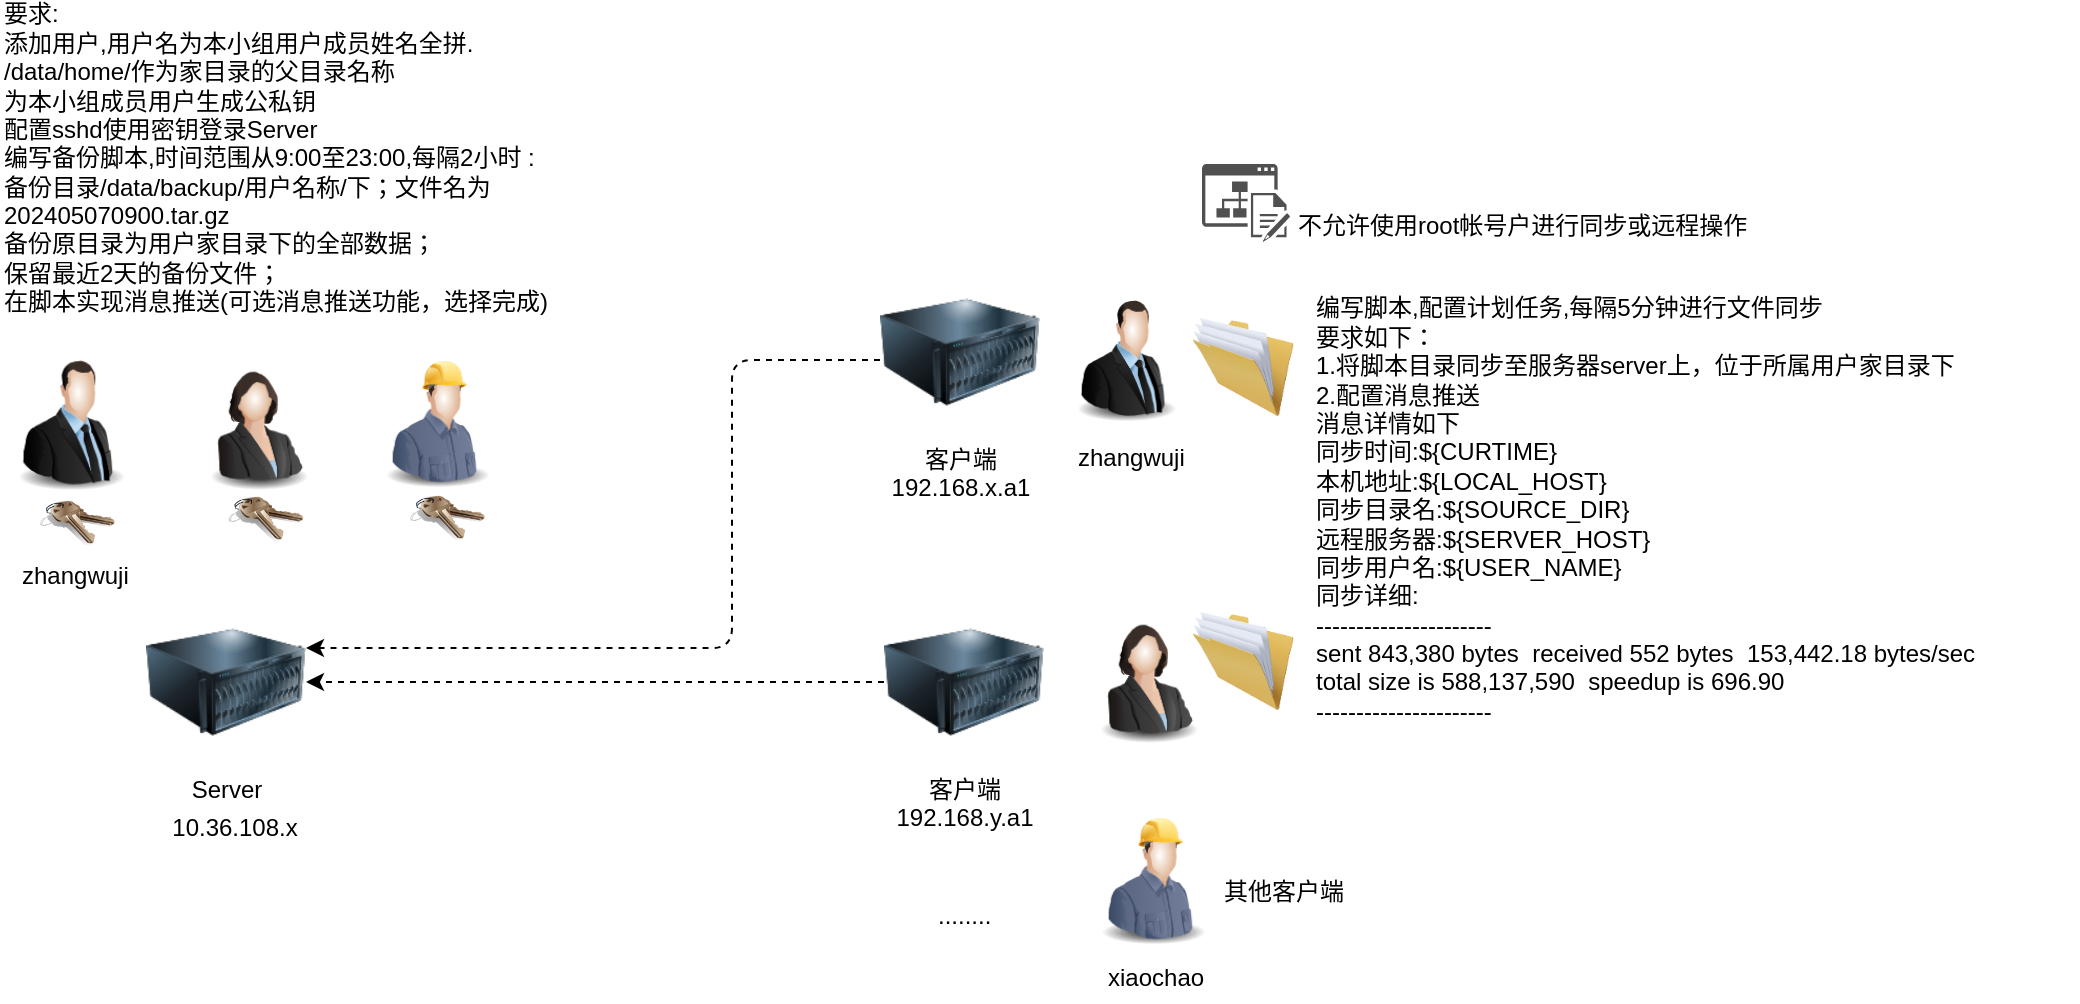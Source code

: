 <mxfile version="21.6.5" type="device">
  <diagram name="第 1 页" id="LBXqiro_qhod8aTlYqk6">
    <mxGraphModel dx="1008" dy="1395" grid="0" gridSize="10" guides="1" tooltips="1" connect="1" arrows="1" fold="1" page="1" pageScale="1" pageWidth="1169" pageHeight="827" math="0" shadow="0">
      <root>
        <mxCell id="0" />
        <mxCell id="1" parent="0" />
        <mxCell id="1IuqVf7deNHJgen6mhiN-39" value="Server" style="image;html=1;image=img/lib/clip_art/computers/Server_128x128.png" parent="1" vertex="1">
          <mxGeometry x="128" y="-513" width="80" height="80" as="geometry" />
        </mxCell>
        <mxCell id="1IuqVf7deNHJgen6mhiN-40" value="10.36.108.x" style="text;strokeColor=none;align=center;fillColor=none;html=1;verticalAlign=middle;whiteSpace=wrap;rounded=0;" parent="1" vertex="1">
          <mxGeometry x="137" y="-411" width="71" height="21" as="geometry" />
        </mxCell>
        <mxCell id="H_AHbD987K_u1PGbbIlY-13" style="edgeStyle=orthogonalEdgeStyle;rounded=1;orthogonalLoop=1;jettySize=auto;html=1;dashed=1;" parent="1" source="1IuqVf7deNHJgen6mhiN-41" target="1IuqVf7deNHJgen6mhiN-39" edge="1">
          <mxGeometry relative="1" as="geometry">
            <Array as="points">
              <mxPoint x="421" y="-634" />
              <mxPoint x="421" y="-490" />
            </Array>
          </mxGeometry>
        </mxCell>
        <mxCell id="1IuqVf7deNHJgen6mhiN-41" value="客户端&lt;br&gt;192.168.x.a1" style="image;html=1;image=img/lib/clip_art/computers/Server_128x128.png" parent="1" vertex="1">
          <mxGeometry x="495" y="-678" width="80" height="80" as="geometry" />
        </mxCell>
        <mxCell id="H_AHbD987K_u1PGbbIlY-14" style="rounded=0;orthogonalLoop=1;jettySize=auto;html=1;dashed=1;" parent="1" source="H_AHbD987K_u1PGbbIlY-3" target="1IuqVf7deNHJgen6mhiN-39" edge="1">
          <mxGeometry relative="1" as="geometry" />
        </mxCell>
        <mxCell id="H_AHbD987K_u1PGbbIlY-3" value="客户端&lt;br&gt;192.168.y.a1" style="image;html=1;image=img/lib/clip_art/computers/Server_128x128.png" parent="1" vertex="1">
          <mxGeometry x="497" y="-513" width="80" height="80" as="geometry" />
        </mxCell>
        <mxCell id="H_AHbD987K_u1PGbbIlY-8" value="" style="image;html=1;image=img/lib/clip_art/general/Keys_128x128.png" parent="1" vertex="1">
          <mxGeometry x="75" y="-566" width="37.5" height="27.5" as="geometry" />
        </mxCell>
        <mxCell id="H_AHbD987K_u1PGbbIlY-15" value="........" style="text;strokeColor=none;align=left;fillColor=none;html=1;verticalAlign=middle;whiteSpace=wrap;rounded=0;" parent="1" vertex="1">
          <mxGeometry x="522" y="-366" width="42" height="20.5" as="geometry" />
        </mxCell>
        <mxCell id="H_AHbD987K_u1PGbbIlY-16" value="" style="image;html=1;image=img/lib/clip_art/people/Suit_Man_128x128.png" parent="1" vertex="1">
          <mxGeometry x="585" y="-665.5" width="66" height="63" as="geometry" />
        </mxCell>
        <mxCell id="H_AHbD987K_u1PGbbIlY-21" value="其他客户端" style="text;strokeColor=none;align=left;fillColor=none;html=1;verticalAlign=middle;whiteSpace=wrap;rounded=0;" parent="1" vertex="1">
          <mxGeometry x="665" y="-378" width="70" height="20.5" as="geometry" />
        </mxCell>
        <mxCell id="H_AHbD987K_u1PGbbIlY-22" value="" style="image;html=1;image=img/lib/clip_art/general/Full_Folder_128x128.png" parent="1" vertex="1">
          <mxGeometry x="651" y="-656" width="51" height="51" as="geometry" />
        </mxCell>
        <mxCell id="H_AHbD987K_u1PGbbIlY-23" value="编写脚本,配置计划任务,每隔5分钟进行文件同步&lt;br&gt;要求如下：&lt;br&gt;1.将脚本目录同步至服务器server上，位于所属用户家目录下&lt;br&gt;2.配置消息推送&lt;br&gt;消息详情如下&lt;br&gt;&lt;div&gt;同步时间:${CURTIME}&lt;/div&gt;&lt;div&gt;本机地址:${LOCAL_HOST}&lt;/div&gt;&lt;div&gt;同步目录名:${SOURCE_DIR}&lt;/div&gt;&lt;div&gt;远程服务器:${SERVER_HOST}&lt;/div&gt;&lt;div&gt;&lt;span style=&quot;background-color: initial;&quot;&gt;同步用户名:${USER_NAME}&lt;/span&gt;&lt;br&gt;&lt;/div&gt;&lt;div&gt;&lt;span style=&quot;background-color: initial;&quot;&gt;同步详细:&amp;nbsp;&lt;/span&gt;&lt;br&gt;&lt;/div&gt;&lt;div&gt;----------------------&lt;/div&gt;&lt;div&gt;&lt;div&gt;&lt;span style=&quot;background-color: initial;&quot;&gt;sent 843,380 bytes&amp;nbsp; received 552 bytes&amp;nbsp; 153,442.18 bytes/sec&lt;/span&gt;&lt;br&gt;&lt;/div&gt;&lt;div&gt;total size is 588,137,590&amp;nbsp; speedup is 696.90&lt;/div&gt;&lt;/div&gt;&lt;div&gt;----------------------&lt;/div&gt;&lt;div&gt;&lt;br&gt;&lt;/div&gt;" style="text;strokeColor=none;align=left;fillColor=none;html=1;verticalAlign=middle;whiteSpace=wrap;rounded=0;" parent="1" vertex="1">
          <mxGeometry x="711" y="-665.25" width="383" height="226" as="geometry" />
        </mxCell>
        <mxCell id="H_AHbD987K_u1PGbbIlY-25" value="" style="image;html=1;image=img/lib/clip_art/general/Full_Folder_128x128.png" parent="1" vertex="1">
          <mxGeometry x="651" y="-509" width="51" height="51" as="geometry" />
        </mxCell>
        <mxCell id="vwZeHj0-tOP68-4ek57Z-1" value="" style="image;html=1;image=img/lib/clip_art/people/Suit_Man_128x128.png" vertex="1" parent="1">
          <mxGeometry x="55" y="-635.5" width="71" height="67.5" as="geometry" />
        </mxCell>
        <mxCell id="vwZeHj0-tOP68-4ek57Z-2" value="" style="image;html=1;image=img/lib/clip_art/people/Suit_Woman_128x128.png" vertex="1" parent="1">
          <mxGeometry x="147" y="-635.5" width="73" height="67" as="geometry" />
        </mxCell>
        <mxCell id="vwZeHj0-tOP68-4ek57Z-3" value="" style="image;html=1;image=img/lib/clip_art/people/Construction_Worker_Man_128x128.png" vertex="1" parent="1">
          <mxGeometry x="240" y="-635.5" width="67" height="66" as="geometry" />
        </mxCell>
        <mxCell id="vwZeHj0-tOP68-4ek57Z-4" value="要求:&lt;br&gt;添加用户,用户名为本小组用户成员姓名全拼.&lt;br&gt;/data/home/作为家目录的父目录名称&lt;br&gt;为本小组成员用户生成公私钥&lt;br&gt;配置sshd使用密钥登录Server&lt;br&gt;编写备份脚本,时间范围从9:00至23:00,每隔2小时 :&lt;br style=&quot;border-color: var(--border-color);&quot;&gt;备份目录/data/backup/用户名称/下；文件名为202405070900.tar.gz&lt;br style=&quot;border-color: var(--border-color);&quot;&gt;备份原目录为用户家目录下的全部数据；&lt;br style=&quot;border-color: var(--border-color);&quot;&gt;保留最近2天的备份文件；&lt;br style=&quot;border-color: var(--border-color);&quot;&gt;在脚本实现消息推送(可选消息推送功能，选择完成)" style="text;strokeColor=none;align=left;fillColor=none;html=1;verticalAlign=middle;whiteSpace=wrap;rounded=0;" vertex="1" parent="1">
          <mxGeometry x="55" y="-814" width="314" height="158" as="geometry" />
        </mxCell>
        <mxCell id="vwZeHj0-tOP68-4ek57Z-5" value="" style="image;html=1;image=img/lib/clip_art/general/Keys_128x128.png" vertex="1" parent="1">
          <mxGeometry x="169.25" y="-568" width="37.5" height="27.5" as="geometry" />
        </mxCell>
        <mxCell id="vwZeHj0-tOP68-4ek57Z-6" value="" style="image;html=1;image=img/lib/clip_art/general/Keys_128x128.png" vertex="1" parent="1">
          <mxGeometry x="260" y="-568.5" width="37.5" height="27.5" as="geometry" />
        </mxCell>
        <mxCell id="vwZeHj0-tOP68-4ek57Z-10" value="" style="image;html=1;image=img/lib/clip_art/people/Suit_Woman_128x128.png" vertex="1" parent="1">
          <mxGeometry x="592" y="-509" width="73" height="67" as="geometry" />
        </mxCell>
        <mxCell id="vwZeHj0-tOP68-4ek57Z-11" value="" style="image;html=1;image=img/lib/clip_art/people/Construction_Worker_Man_128x128.png" vertex="1" parent="1">
          <mxGeometry x="598" y="-407" width="67" height="66" as="geometry" />
        </mxCell>
        <mxCell id="vwZeHj0-tOP68-4ek57Z-14" value="" style="sketch=0;pointerEvents=1;shadow=0;dashed=0;html=1;strokeColor=none;fillColor=#505050;labelPosition=center;verticalLabelPosition=bottom;verticalAlign=top;outlineConnect=0;align=center;shape=mxgraph.office.sites.wiki_site;" vertex="1" parent="1">
          <mxGeometry x="656" y="-732" width="44" height="39" as="geometry" />
        </mxCell>
        <mxCell id="vwZeHj0-tOP68-4ek57Z-15" value="不允许使用root帐号户进行同步或远程操作" style="text;strokeColor=none;align=left;fillColor=none;html=1;verticalAlign=middle;whiteSpace=wrap;rounded=0;" vertex="1" parent="1">
          <mxGeometry x="702" y="-710" width="247" height="17" as="geometry" />
        </mxCell>
        <mxCell id="vwZeHj0-tOP68-4ek57Z-16" value="zhangwuji" style="text;strokeColor=none;align=left;fillColor=none;html=1;verticalAlign=middle;whiteSpace=wrap;rounded=0;" vertex="1" parent="1">
          <mxGeometry x="591.5" y="-598" width="64.5" height="25" as="geometry" />
        </mxCell>
        <mxCell id="vwZeHj0-tOP68-4ek57Z-17" value="xiaochao" style="text;strokeColor=none;align=left;fillColor=none;html=1;verticalAlign=middle;whiteSpace=wrap;rounded=0;" vertex="1" parent="1">
          <mxGeometry x="607" y="-338" width="64.5" height="25" as="geometry" />
        </mxCell>
        <mxCell id="vwZeHj0-tOP68-4ek57Z-22" value="zhangwuji" style="text;strokeColor=none;align=left;fillColor=none;html=1;verticalAlign=middle;whiteSpace=wrap;rounded=0;" vertex="1" parent="1">
          <mxGeometry x="63.5" y="-538.5" width="64.5" height="25" as="geometry" />
        </mxCell>
      </root>
    </mxGraphModel>
  </diagram>
</mxfile>
